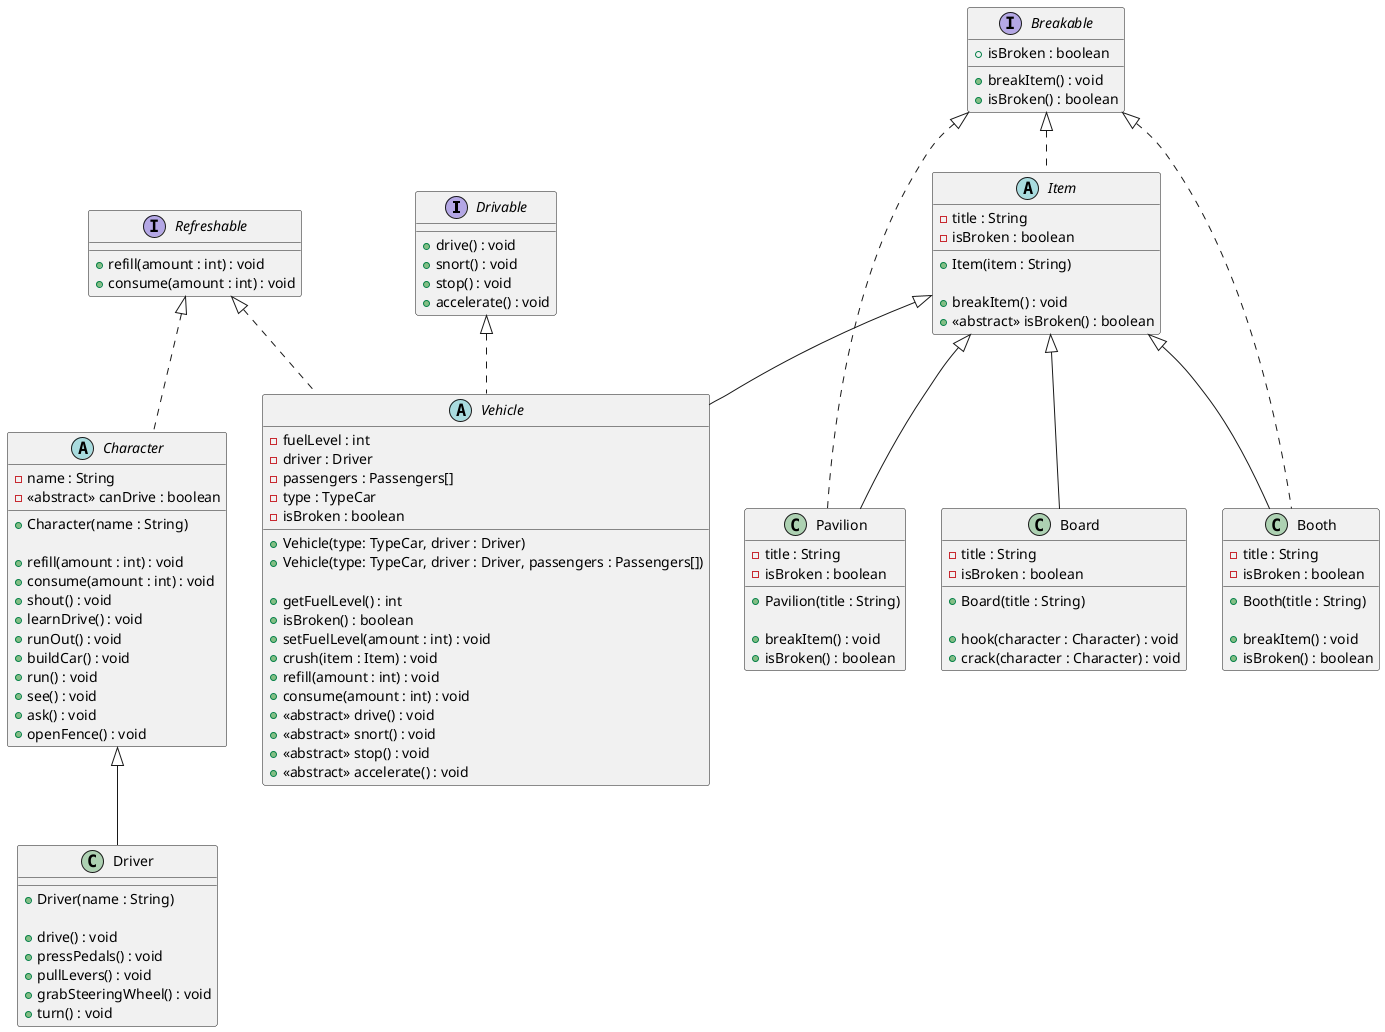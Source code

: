 @startuml

interface Drivable {
    + drive() : void
    + snort() : void
    + stop() : void
    + accelerate() : void
}

interface Refreshable {
    + refill(amount : int) : void
    + consume(amount : int) : void
}

interface Breakable {
    + isBroken : boolean

    + breakItem() : void
    + isBroken() : boolean
}

abstract class Item implements Breakable{
    - title : String
    - isBroken : boolean

    + Item(item : String)

    + breakItem() : void
    + <<abstract>> isBroken() : boolean
}

class Booth extends Item implements Breakable {
    - title : String
    - isBroken : boolean

    + Booth(title : String)

    + breakItem() : void
    + isBroken() : boolean
}

class Pavilion extends Item implements Breakable {
    - title : String
    - isBroken : boolean

    + Pavilion(title : String)

    + breakItem() : void
    + isBroken() : boolean
}

class Board extends Item {
    - title : String
    - isBroken : boolean

    + Board(title : String)

    + hook(character : Character) : void
    + crack(character : Character) : void
}

abstract class Vehicle extends Item implements Drivable, Refreshable{
    - fuelLevel : int
    - driver : Driver
    - passengers : Passengers[]
    - type : TypeCar
    - isBroken : boolean

    + Vehicle(type: TypeCar, driver : Driver)
    + Vehicle(type: TypeCar, driver : Driver, passengers : Passengers[])

    + getFuelLevel() : int
    + isBroken() : boolean
    + setFuelLevel(amount : int) : void
    + crush(item : Item) : void
    + refill(amount : int) : void
    + consume(amount : int) : void
    + <<abstract>> drive() : void
    + <<abstract>> snort() : void
    + <<abstract>> stop() : void
    + <<abstract>> accelerate() : void
}

abstract class Character implements Refreshable{
    - name : String
    - <<abstract>> canDrive : boolean

    + Character(name : String)

    + refill(amount : int) : void
    + consume(amount : int) : void
    + shout() : void
    + learnDrive() : void
    + runOut() : void
    + buildCar() : void
    + run() : void
    + see() : void
    + ask() : void
    + openFence() : void
}

class Driver extends Character {
    + Driver(name : String)

    + drive() : void
    + pressPedals() : void
    + pullLevers() : void
    + grabSteeringWheel() : void
    + turn() : void
}



































'interface Drivable {
'    + drive() : void
'    + stop() : void
'    + accelerate() : void
'}
'
'interface Breakable {
'    + breakObject() : void
'    + isDestroyed() : boolean
'}
'
'interface Refreshable {
'    + refill() : void
'    + consume(int amount) : boolean
'}
'
'abstract class Character {
'    + name : String
'    + energy : int
'    + <<abstract>> performAction() :  void
'}
'
'class Driver extends Character implements Drivable {
'    + canDrive() : boolean
'    + drive() : void
'    + stop() : void
'    + accelerate() : void
'    + performAction() : void
'}
'
'abstract class Vehicle {
'    + isPullLevers : boolean
'    + isPressPedals : boolean
'
'    + <<abstract>> snort() : void
'    + <<abstract>> drive() : void
'    + crush(obj : String) : boolean
'}
'class Car extends Vehicle{
'    + driver : Driver
'
'}
@enduml

'Такие газированные автомобили были очень распространены среди коротышек.
'Но в автомобиле, который соорудили Винтик и Шпунтик, имелось одно очень важное усовершенствование: сбоку к баку была приделана гибкая резиновая трубка с краником, для того чтобы можно было попить газированной воды на ходу, не останавливая машины.
'Торопыжка научился управлять этим автомобилем, и, если кому-нибудь хотелось покататься, Торопыжка катал и никому не отказывал.
'Больше всех любил кататься на автомобиле Сиропчик, так как во время поездки он мог пить сколько угодно газированной воды с сиропом.
'Незнайка тоже любил кататься на автомобиле, и Торопыжка часто его катал.
'Но Незнайке захотелось самому научиться управлять автомобилем, и он стал просить Торопыжку: Однажды, когда Торопыжки не было дома, Незнайка забрался в автомобиль, который стоял во дворе, и стал дергать за рычаги и нажимать педали.
'Сначала у него ничего не получалось, потом вдруг машина зафыркала и поехала.
'Коротышки увидели это в окно и выбежали из дома.
'Трах-трах! Будка рассыпалась в щепки. Хорошо еще, что Булька успел выскочить, а то Незнайка и его раздавил бы.
'Незнайка испугался, хотел остановить машину и потянул какой-то рычаг.
'Но машина, вместо того чтобы остановиться, поехала еще быстрей.
'На дороге попалась беседка. Трах-та-ра-рах! Беседка рассыпалась на кусочки.
'Незнайку с ног до головы забросало щепками. Одной доской его зацепило по спине, другой треснуло по затылку.
'Незнайка ухватился за руль и давай поворачивать. Автомобиль носится по двору, а Незнайка кричит во все горло: Коротышки открыли ворота, Незнайка выехал со двора и помчался по улице.
'Услышав шум, со всех дворов выбегали коротышки.
'Знайка, Авоська, Винтик, доктор Пилюлькин и другие коротышки бежали за ним.
'Но где там! Они не могли его догнать.